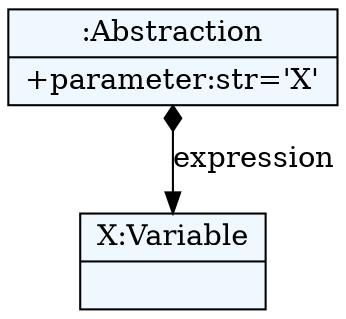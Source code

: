 
    digraph textX {
    fontname = "Bitstream Vera Sans"
    fontsize = 8
    node[
        shape=record,
        style=filled,
        fillcolor=aliceblue
    ]
    nodesep = 0.3
    edge[dir=black,arrowtail=empty]


2202132421200 -> 2202132421296 [label="expression" arrowtail=diamond dir=both]
2202132421296[label="{X:Variable|}"]
2202132421200[label="{:Abstraction|+parameter:str='X'\l}"]

}
